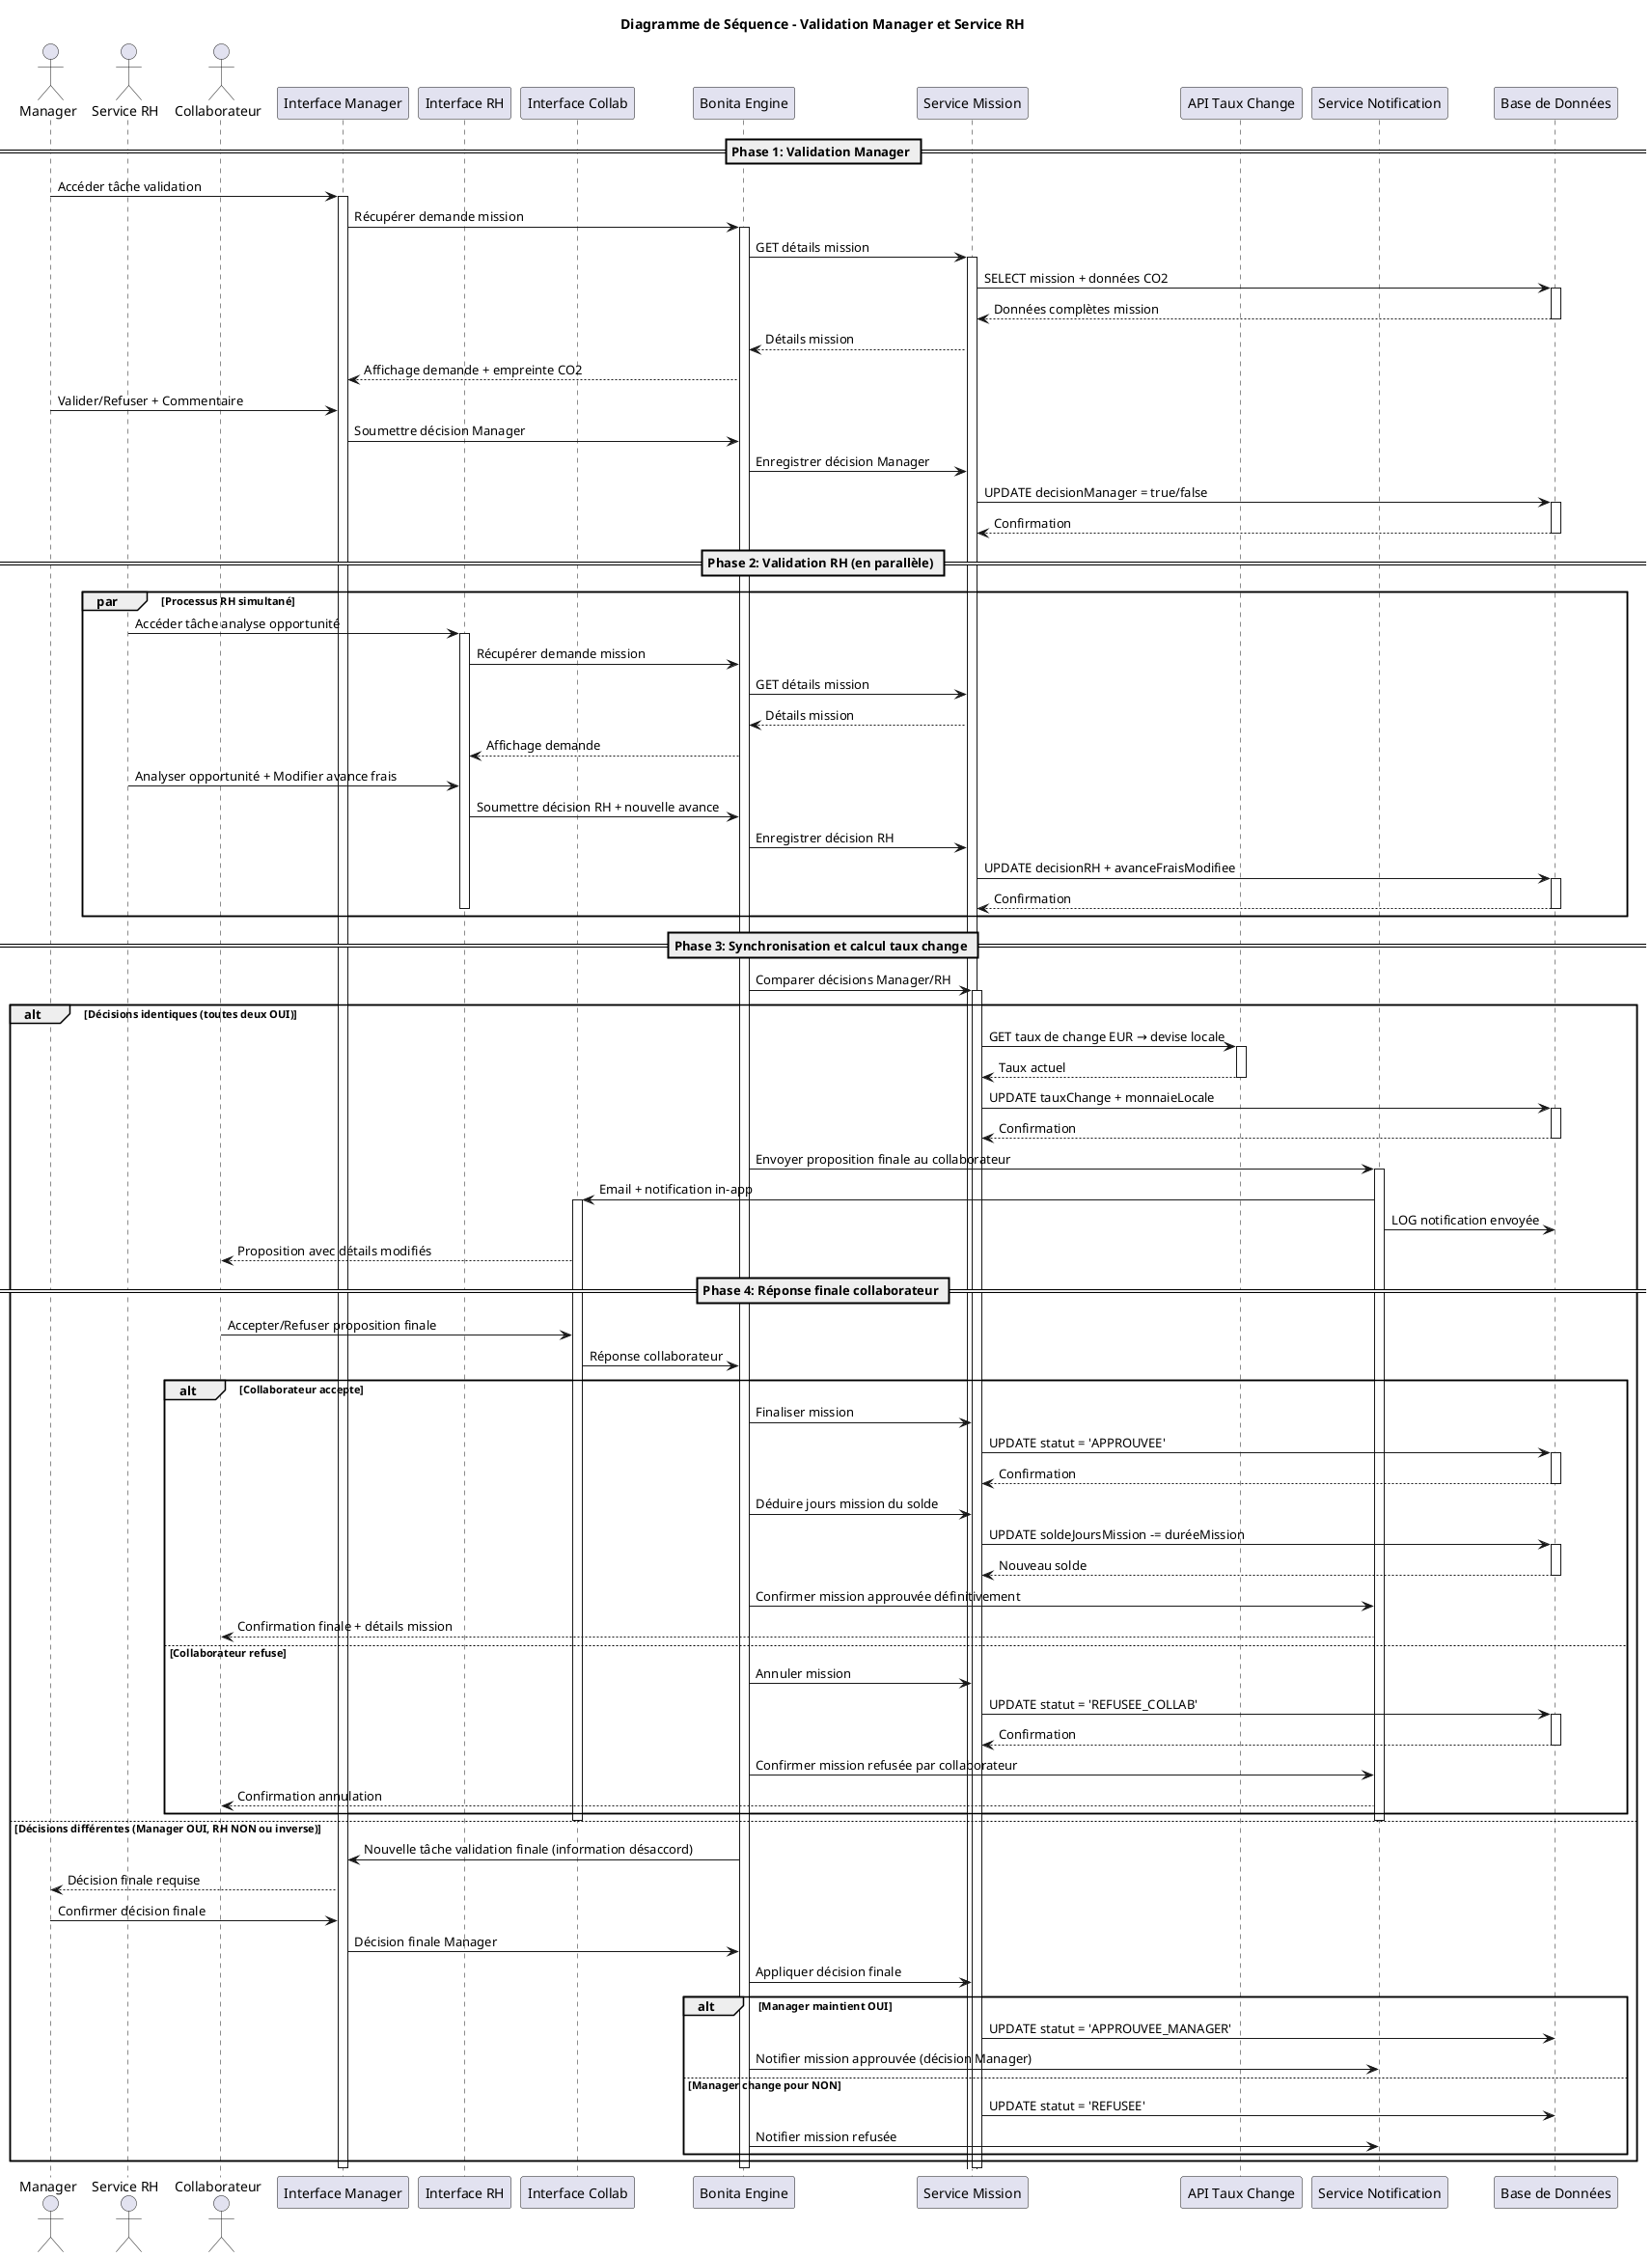@startuml SequenceValidationManagerRH_GardensNoLife
title Diagramme de Séquence - Validation Manager et Service RH

actor "Manager" as MANAGER
actor "Service RH" as RH
actor "Collaborateur" as COLLAB
participant "Interface Manager" as MGR_UI
participant "Interface RH" as RH_UI
participant "Interface Collab" as COLLAB_UI
participant "Bonita Engine" as ENGINE
participant "Service Mission" as MISSION_SVC
participant "API Taux Change" as EXCHANGE_API
participant "Service Notification" as NOTIF_SVC
participant "Base de Données" as DB

== Phase 1: Validation Manager ==

MANAGER -> MGR_UI : Accéder tâche validation
activate MGR_UI

MGR_UI -> ENGINE : Récupérer demande mission
activate ENGINE

ENGINE -> MISSION_SVC : GET détails mission
activate MISSION_SVC

MISSION_SVC -> DB : SELECT mission + données CO2
activate DB
DB --> MISSION_SVC : Données complètes mission
deactivate DB

MISSION_SVC --> ENGINE : Détails mission
ENGINE --> MGR_UI : Affichage demande + empreinte CO2

MANAGER -> MGR_UI : Valider/Refuser + Commentaire
MGR_UI -> ENGINE : Soumettre décision Manager

ENGINE -> MISSION_SVC : Enregistrer décision Manager
MISSION_SVC -> DB : UPDATE decisionManager = true/false
activate DB
DB --> MISSION_SVC : Confirmation
deactivate DB

== Phase 2: Validation RH (en parallèle) ==

par Processus RH simultané
    RH -> RH_UI : Accéder tâche analyse opportunité
    activate RH_UI
    
    RH_UI -> ENGINE : Récupérer demande mission
    ENGINE -> MISSION_SVC : GET détails mission
    MISSION_SVC --> ENGINE : Détails mission
    ENGINE --> RH_UI : Affichage demande
    
    RH -> RH_UI : Analyser opportunité + Modifier avance frais
    RH_UI -> ENGINE : Soumettre décision RH + nouvelle avance
    
    ENGINE -> MISSION_SVC : Enregistrer décision RH
    MISSION_SVC -> DB : UPDATE decisionRH + avanceFraisModifiee
    activate DB
    DB --> MISSION_SVC : Confirmation
    deactivate DB
    
    deactivate RH_UI
end

== Phase 3: Synchronisation et calcul taux change ==

ENGINE -> MISSION_SVC : Comparer décisions Manager/RH
activate MISSION_SVC

alt Décisions identiques (toutes deux OUI)
    MISSION_SVC -> EXCHANGE_API : GET taux de change EUR → devise locale
    activate EXCHANGE_API
    EXCHANGE_API --> MISSION_SVC : Taux actuel
    deactivate EXCHANGE_API
    
    MISSION_SVC -> DB : UPDATE tauxChange + monnaieLocale
    activate DB
    DB --> MISSION_SVC : Confirmation
    deactivate DB
    
    ENGINE -> NOTIF_SVC : Envoyer proposition finale au collaborateur
    activate NOTIF_SVC
    
    NOTIF_SVC -> COLLAB_UI : Email + notification in-app
    activate COLLAB_UI
    NOTIF_SVC -> DB : LOG notification envoyée
    
    COLLAB_UI --> COLLAB : Proposition avec détails modifiés
    
    == Phase 4: Réponse finale collaborateur ==
    
    COLLAB -> COLLAB_UI : Accepter/Refuser proposition finale
    COLLAB_UI -> ENGINE : Réponse collaborateur
    
    alt Collaborateur accepte
        ENGINE -> MISSION_SVC : Finaliser mission
        MISSION_SVC -> DB : UPDATE statut = 'APPROUVEE'
        activate DB
        DB --> MISSION_SVC : Confirmation
        deactivate DB
        
        ENGINE -> MISSION_SVC : Déduire jours mission du solde
        MISSION_SVC -> DB : UPDATE soldeJoursMission -= duréeMission
        activate DB
        DB --> MISSION_SVC : Nouveau solde
        deactivate DB
        
        ENGINE -> NOTIF_SVC : Confirmer mission approuvée définitivement
        NOTIF_SVC --> COLLAB : Confirmation finale + détails mission
        
    else Collaborateur refuse
        ENGINE -> MISSION_SVC : Annuler mission
        MISSION_SVC -> DB : UPDATE statut = 'REFUSEE_COLLAB'
        activate DB
        DB --> MISSION_SVC : Confirmation
        deactivate DB
        
        ENGINE -> NOTIF_SVC : Confirmer mission refusée par collaborateur
        NOTIF_SVC --> COLLAB : Confirmation annulation
    end
    
    deactivate COLLAB_UI
    deactivate NOTIF_SVC

else Décisions différentes (Manager OUI, RH NON ou inverse)
    note right: Manager a le dernier mot selon règles métier
    
    ENGINE -> MGR_UI : Nouvelle tâche validation finale (information désaccord)
    MGR_UI --> MANAGER : Décision finale requise
    
    MANAGER -> MGR_UI : Confirmer décision finale
    MGR_UI -> ENGINE : Décision finale Manager
    
    ENGINE -> MISSION_SVC : Appliquer décision finale
    alt Manager maintient OUI
        MISSION_SVC -> DB : UPDATE statut = 'APPROUVEE_MANAGER'
        ENGINE -> NOTIF_SVC : Notifier mission approuvée (décision Manager)
    else Manager change pour NON
        MISSION_SVC -> DB : UPDATE statut = 'REFUSEE'
        ENGINE -> NOTIF_SVC : Notifier mission refusée
    end
end

deactivate MISSION_SVC
deactivate ENGINE
deactivate MGR_UI

@enduml 